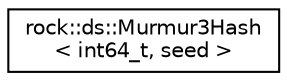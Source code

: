 digraph "类继承关系图"
{
 // LATEX_PDF_SIZE
  edge [fontname="Helvetica",fontsize="10",labelfontname="Helvetica",labelfontsize="10"];
  node [fontname="Helvetica",fontsize="10",shape=record];
  rankdir="LR";
  Node0 [label="rock::ds::Murmur3Hash\l\< int64_t, seed \>",height=0.2,width=0.4,color="black", fillcolor="white", style="filled",URL="$classrock_1_1ds_1_1Murmur3Hash_3_01int64__t_00_01seed_01_4.html",tooltip=" "];
}
